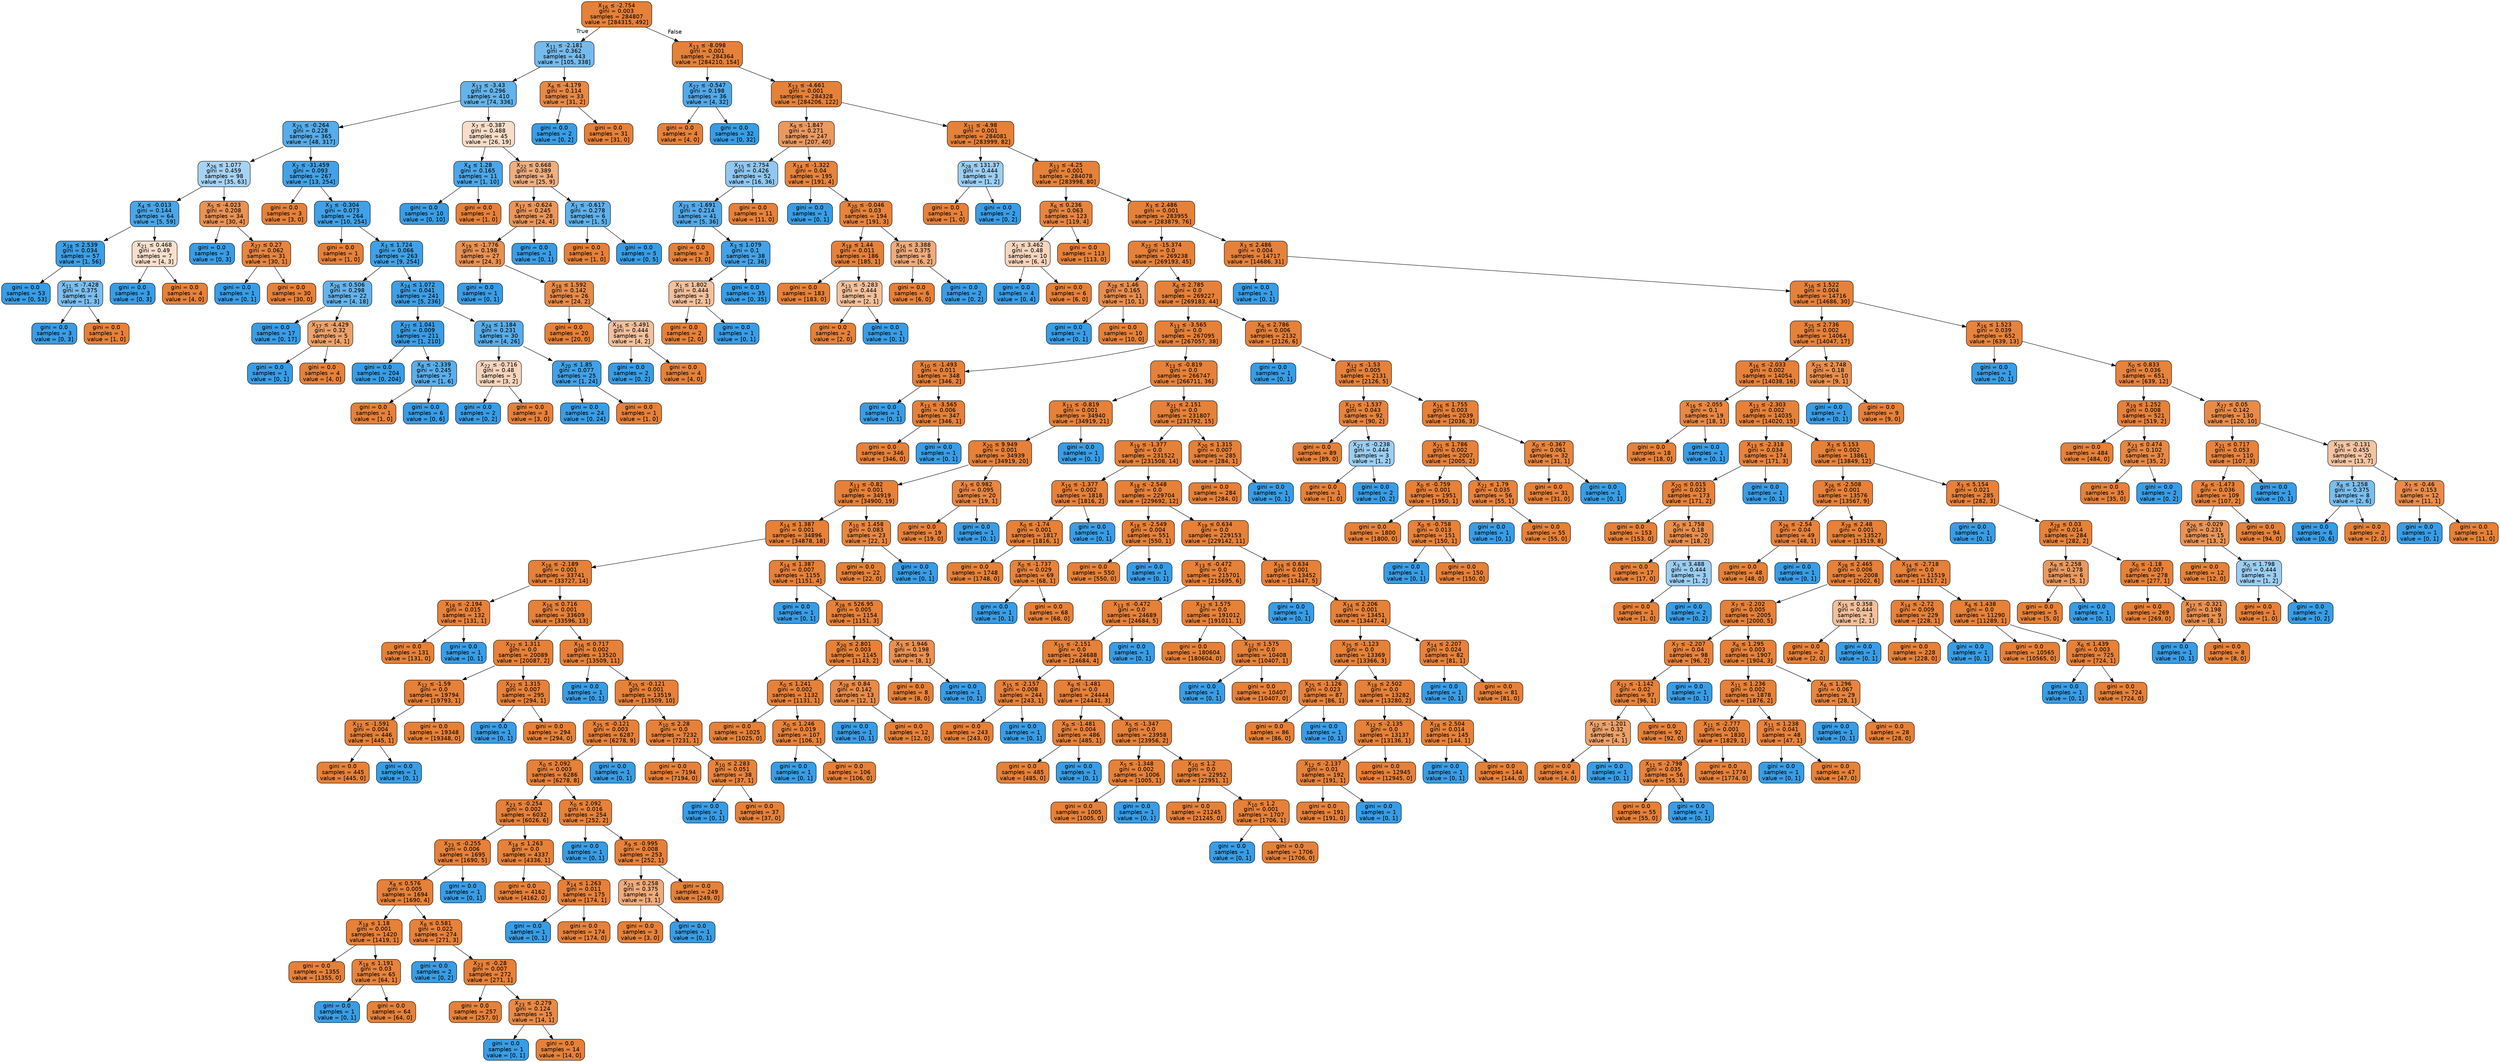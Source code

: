 digraph Tree {
node [shape=box, style="filled, rounded", color="black", fontname=helvetica] ;
edge [fontname=helvetica] ;
0 [label=<X<SUB>16</SUB> &le; -2.754<br/>gini = 0.003<br/>samples = 284807<br/>value = [284315, 492]>, fillcolor="#e58139ff"] ;
1 [label=<X<SUB>11</SUB> &le; -2.181<br/>gini = 0.362<br/>samples = 443<br/>value = [105, 338]>, fillcolor="#399de5b0"] ;
0 -> 1 [labeldistance=2.5, labelangle=45, headlabel="True"] ;
2 [label=<X<SUB>13</SUB> &le; -3.43<br/>gini = 0.296<br/>samples = 410<br/>value = [74, 336]>, fillcolor="#399de5c7"] ;
1 -> 2 ;
3 [label=<X<SUB>25</SUB> &le; -0.264<br/>gini = 0.228<br/>samples = 365<br/>value = [48, 317]>, fillcolor="#399de5d8"] ;
2 -> 3 ;
4 [label=<X<SUB>26</SUB> &le; 1.077<br/>gini = 0.459<br/>samples = 98<br/>value = [35, 63]>, fillcolor="#399de571"] ;
3 -> 4 ;
5 [label=<X<SUB>4</SUB> &le; -0.013<br/>gini = 0.144<br/>samples = 64<br/>value = [5, 59]>, fillcolor="#399de5e9"] ;
4 -> 5 ;
6 [label=<X<SUB>18</SUB> &le; 2.539<br/>gini = 0.034<br/>samples = 57<br/>value = [1, 56]>, fillcolor="#399de5fa"] ;
5 -> 6 ;
7 [label=<gini = 0.0<br/>samples = 53<br/>value = [0, 53]>, fillcolor="#399de5ff"] ;
6 -> 7 ;
8 [label=<X<SUB>11</SUB> &le; -7.428<br/>gini = 0.375<br/>samples = 4<br/>value = [1, 3]>, fillcolor="#399de5aa"] ;
6 -> 8 ;
9 [label=<gini = 0.0<br/>samples = 3<br/>value = [0, 3]>, fillcolor="#399de5ff"] ;
8 -> 9 ;
10 [label=<gini = 0.0<br/>samples = 1<br/>value = [1, 0]>, fillcolor="#e58139ff"] ;
8 -> 10 ;
11 [label=<X<SUB>21</SUB> &le; 0.468<br/>gini = 0.49<br/>samples = 7<br/>value = [4, 3]>, fillcolor="#e5813940"] ;
5 -> 11 ;
12 [label=<gini = 0.0<br/>samples = 3<br/>value = [0, 3]>, fillcolor="#399de5ff"] ;
11 -> 12 ;
13 [label=<gini = 0.0<br/>samples = 4<br/>value = [4, 0]>, fillcolor="#e58139ff"] ;
11 -> 13 ;
14 [label=<X<SUB>5</SUB> &le; -4.023<br/>gini = 0.208<br/>samples = 34<br/>value = [30, 4]>, fillcolor="#e58139dd"] ;
4 -> 14 ;
15 [label=<gini = 0.0<br/>samples = 3<br/>value = [0, 3]>, fillcolor="#399de5ff"] ;
14 -> 15 ;
16 [label=<X<SUB>27</SUB> &le; 0.27<br/>gini = 0.062<br/>samples = 31<br/>value = [30, 1]>, fillcolor="#e58139f6"] ;
14 -> 16 ;
17 [label=<gini = 0.0<br/>samples = 1<br/>value = [0, 1]>, fillcolor="#399de5ff"] ;
16 -> 17 ;
18 [label=<gini = 0.0<br/>samples = 30<br/>value = [30, 0]>, fillcolor="#e58139ff"] ;
16 -> 18 ;
19 [label=<X<SUB>2</SUB> &le; -31.459<br/>gini = 0.093<br/>samples = 267<br/>value = [13, 254]>, fillcolor="#399de5f2"] ;
3 -> 19 ;
20 [label=<gini = 0.0<br/>samples = 3<br/>value = [3, 0]>, fillcolor="#e58139ff"] ;
19 -> 20 ;
21 [label=<X<SUB>3</SUB> &le; -0.304<br/>gini = 0.073<br/>samples = 264<br/>value = [10, 254]>, fillcolor="#399de5f5"] ;
19 -> 21 ;
22 [label=<gini = 0.0<br/>samples = 1<br/>value = [1, 0]>, fillcolor="#e58139ff"] ;
21 -> 22 ;
23 [label=<X<SUB>3</SUB> &le; 1.724<br/>gini = 0.066<br/>samples = 263<br/>value = [9, 254]>, fillcolor="#399de5f6"] ;
21 -> 23 ;
24 [label=<X<SUB>26</SUB> &le; 0.506<br/>gini = 0.298<br/>samples = 22<br/>value = [4, 18]>, fillcolor="#399de5c6"] ;
23 -> 24 ;
25 [label=<gini = 0.0<br/>samples = 17<br/>value = [0, 17]>, fillcolor="#399de5ff"] ;
24 -> 25 ;
26 [label=<X<SUB>17</SUB> &le; -4.429<br/>gini = 0.32<br/>samples = 5<br/>value = [4, 1]>, fillcolor="#e58139bf"] ;
24 -> 26 ;
27 [label=<gini = 0.0<br/>samples = 1<br/>value = [0, 1]>, fillcolor="#399de5ff"] ;
26 -> 27 ;
28 [label=<gini = 0.0<br/>samples = 4<br/>value = [4, 0]>, fillcolor="#e58139ff"] ;
26 -> 28 ;
29 [label=<X<SUB>24</SUB> &le; 1.072<br/>gini = 0.041<br/>samples = 241<br/>value = [5, 236]>, fillcolor="#399de5fa"] ;
23 -> 29 ;
30 [label=<X<SUB>27</SUB> &le; 1.041<br/>gini = 0.009<br/>samples = 211<br/>value = [1, 210]>, fillcolor="#399de5fe"] ;
29 -> 30 ;
31 [label=<gini = 0.0<br/>samples = 204<br/>value = [0, 204]>, fillcolor="#399de5ff"] ;
30 -> 31 ;
32 [label=<X<SUB>8</SUB> &le; -2.339<br/>gini = 0.245<br/>samples = 7<br/>value = [1, 6]>, fillcolor="#399de5d4"] ;
30 -> 32 ;
33 [label=<gini = 0.0<br/>samples = 1<br/>value = [1, 0]>, fillcolor="#e58139ff"] ;
32 -> 33 ;
34 [label=<gini = 0.0<br/>samples = 6<br/>value = [0, 6]>, fillcolor="#399de5ff"] ;
32 -> 34 ;
35 [label=<X<SUB>24</SUB> &le; 1.184<br/>gini = 0.231<br/>samples = 30<br/>value = [4, 26]>, fillcolor="#399de5d8"] ;
29 -> 35 ;
36 [label=<X<SUB>22</SUB> &le; -0.716<br/>gini = 0.48<br/>samples = 5<br/>value = [3, 2]>, fillcolor="#e5813955"] ;
35 -> 36 ;
37 [label=<gini = 0.0<br/>samples = 2<br/>value = [0, 2]>, fillcolor="#399de5ff"] ;
36 -> 37 ;
38 [label=<gini = 0.0<br/>samples = 3<br/>value = [3, 0]>, fillcolor="#e58139ff"] ;
36 -> 38 ;
39 [label=<X<SUB>20</SUB> &le; 1.85<br/>gini = 0.077<br/>samples = 25<br/>value = [1, 24]>, fillcolor="#399de5f4"] ;
35 -> 39 ;
40 [label=<gini = 0.0<br/>samples = 24<br/>value = [0, 24]>, fillcolor="#399de5ff"] ;
39 -> 40 ;
41 [label=<gini = 0.0<br/>samples = 1<br/>value = [1, 0]>, fillcolor="#e58139ff"] ;
39 -> 41 ;
42 [label=<X<SUB>7</SUB> &le; -0.387<br/>gini = 0.488<br/>samples = 45<br/>value = [26, 19]>, fillcolor="#e5813945"] ;
2 -> 42 ;
43 [label=<X<SUB>4</SUB> &le; 1.28<br/>gini = 0.165<br/>samples = 11<br/>value = [1, 10]>, fillcolor="#399de5e6"] ;
42 -> 43 ;
44 [label=<gini = 0.0<br/>samples = 10<br/>value = [0, 10]>, fillcolor="#399de5ff"] ;
43 -> 44 ;
45 [label=<gini = 0.0<br/>samples = 1<br/>value = [1, 0]>, fillcolor="#e58139ff"] ;
43 -> 45 ;
46 [label=<X<SUB>22</SUB> &le; 0.668<br/>gini = 0.389<br/>samples = 34<br/>value = [25, 9]>, fillcolor="#e58139a3"] ;
42 -> 46 ;
47 [label=<X<SUB>17</SUB> &le; -0.624<br/>gini = 0.245<br/>samples = 28<br/>value = [24, 4]>, fillcolor="#e58139d4"] ;
46 -> 47 ;
48 [label=<X<SUB>19</SUB> &le; -1.776<br/>gini = 0.198<br/>samples = 27<br/>value = [24, 3]>, fillcolor="#e58139df"] ;
47 -> 48 ;
49 [label=<gini = 0.0<br/>samples = 1<br/>value = [0, 1]>, fillcolor="#399de5ff"] ;
48 -> 49 ;
50 [label=<X<SUB>18</SUB> &le; 1.592<br/>gini = 0.142<br/>samples = 26<br/>value = [24, 2]>, fillcolor="#e58139ea"] ;
48 -> 50 ;
51 [label=<gini = 0.0<br/>samples = 20<br/>value = [20, 0]>, fillcolor="#e58139ff"] ;
50 -> 51 ;
52 [label=<X<SUB>16</SUB> &le; -5.491<br/>gini = 0.444<br/>samples = 6<br/>value = [4, 2]>, fillcolor="#e581397f"] ;
50 -> 52 ;
53 [label=<gini = 0.0<br/>samples = 2<br/>value = [0, 2]>, fillcolor="#399de5ff"] ;
52 -> 53 ;
54 [label=<gini = 0.0<br/>samples = 4<br/>value = [4, 0]>, fillcolor="#e58139ff"] ;
52 -> 54 ;
55 [label=<gini = 0.0<br/>samples = 1<br/>value = [0, 1]>, fillcolor="#399de5ff"] ;
47 -> 55 ;
56 [label=<X<SUB>1</SUB> &le; -0.617<br/>gini = 0.278<br/>samples = 6<br/>value = [1, 5]>, fillcolor="#399de5cc"] ;
46 -> 56 ;
57 [label=<gini = 0.0<br/>samples = 1<br/>value = [1, 0]>, fillcolor="#e58139ff"] ;
56 -> 57 ;
58 [label=<gini = 0.0<br/>samples = 5<br/>value = [0, 5]>, fillcolor="#399de5ff"] ;
56 -> 58 ;
59 [label=<X<SUB>6</SUB> &le; -4.179<br/>gini = 0.114<br/>samples = 33<br/>value = [31, 2]>, fillcolor="#e58139ef"] ;
1 -> 59 ;
60 [label=<gini = 0.0<br/>samples = 2<br/>value = [0, 2]>, fillcolor="#399de5ff"] ;
59 -> 60 ;
61 [label=<gini = 0.0<br/>samples = 31<br/>value = [31, 0]>, fillcolor="#e58139ff"] ;
59 -> 61 ;
62 [label=<X<SUB>13</SUB> &le; -8.098<br/>gini = 0.001<br/>samples = 284364<br/>value = [284210, 154]>, fillcolor="#e58139ff"] ;
0 -> 62 [labeldistance=2.5, labelangle=-45, headlabel="False"] ;
63 [label=<X<SUB>27</SUB> &le; -0.547<br/>gini = 0.198<br/>samples = 36<br/>value = [4, 32]>, fillcolor="#399de5df"] ;
62 -> 63 ;
64 [label=<gini = 0.0<br/>samples = 4<br/>value = [4, 0]>, fillcolor="#e58139ff"] ;
63 -> 64 ;
65 [label=<gini = 0.0<br/>samples = 32<br/>value = [0, 32]>, fillcolor="#399de5ff"] ;
63 -> 65 ;
66 [label=<X<SUB>13</SUB> &le; -4.661<br/>gini = 0.001<br/>samples = 284328<br/>value = [284206, 122]>, fillcolor="#e58139ff"] ;
62 -> 66 ;
67 [label=<X<SUB>9</SUB> &le; -1.847<br/>gini = 0.271<br/>samples = 247<br/>value = [207, 40]>, fillcolor="#e58139ce"] ;
66 -> 67 ;
68 [label=<X<SUB>15</SUB> &le; 2.754<br/>gini = 0.426<br/>samples = 52<br/>value = [16, 36]>, fillcolor="#399de58e"] ;
67 -> 68 ;
69 [label=<X<SUB>23</SUB> &le; -1.691<br/>gini = 0.214<br/>samples = 41<br/>value = [5, 36]>, fillcolor="#399de5dc"] ;
68 -> 69 ;
70 [label=<gini = 0.0<br/>samples = 3<br/>value = [3, 0]>, fillcolor="#e58139ff"] ;
69 -> 70 ;
71 [label=<X<SUB>3</SUB> &le; 1.079<br/>gini = 0.1<br/>samples = 38<br/>value = [2, 36]>, fillcolor="#399de5f1"] ;
69 -> 71 ;
72 [label=<X<SUB>1</SUB> &le; 1.802<br/>gini = 0.444<br/>samples = 3<br/>value = [2, 1]>, fillcolor="#e581397f"] ;
71 -> 72 ;
73 [label=<gini = 0.0<br/>samples = 2<br/>value = [2, 0]>, fillcolor="#e58139ff"] ;
72 -> 73 ;
74 [label=<gini = 0.0<br/>samples = 1<br/>value = [0, 1]>, fillcolor="#399de5ff"] ;
72 -> 74 ;
75 [label=<gini = 0.0<br/>samples = 35<br/>value = [0, 35]>, fillcolor="#399de5ff"] ;
71 -> 75 ;
76 [label=<gini = 0.0<br/>samples = 11<br/>value = [11, 0]>, fillcolor="#e58139ff"] ;
68 -> 76 ;
77 [label=<X<SUB>14</SUB> &le; -1.322<br/>gini = 0.04<br/>samples = 195<br/>value = [191, 4]>, fillcolor="#e58139fa"] ;
67 -> 77 ;
78 [label=<gini = 0.0<br/>samples = 1<br/>value = [0, 1]>, fillcolor="#399de5ff"] ;
77 -> 78 ;
79 [label=<X<SUB>20</SUB> &le; -0.046<br/>gini = 0.03<br/>samples = 194<br/>value = [191, 3]>, fillcolor="#e58139fb"] ;
77 -> 79 ;
80 [label=<X<SUB>18</SUB> &le; 1.44<br/>gini = 0.011<br/>samples = 186<br/>value = [185, 1]>, fillcolor="#e58139fe"] ;
79 -> 80 ;
81 [label=<gini = 0.0<br/>samples = 183<br/>value = [183, 0]>, fillcolor="#e58139ff"] ;
80 -> 81 ;
82 [label=<X<SUB>13</SUB> &le; -5.283<br/>gini = 0.444<br/>samples = 3<br/>value = [2, 1]>, fillcolor="#e581397f"] ;
80 -> 82 ;
83 [label=<gini = 0.0<br/>samples = 2<br/>value = [2, 0]>, fillcolor="#e58139ff"] ;
82 -> 83 ;
84 [label=<gini = 0.0<br/>samples = 1<br/>value = [0, 1]>, fillcolor="#399de5ff"] ;
82 -> 84 ;
85 [label=<X<SUB>16</SUB> &le; 3.388<br/>gini = 0.375<br/>samples = 8<br/>value = [6, 2]>, fillcolor="#e58139aa"] ;
79 -> 85 ;
86 [label=<gini = 0.0<br/>samples = 6<br/>value = [6, 0]>, fillcolor="#e58139ff"] ;
85 -> 86 ;
87 [label=<gini = 0.0<br/>samples = 2<br/>value = [0, 2]>, fillcolor="#399de5ff"] ;
85 -> 87 ;
88 [label=<X<SUB>11</SUB> &le; -4.98<br/>gini = 0.001<br/>samples = 284081<br/>value = [283999, 82]>, fillcolor="#e58139ff"] ;
66 -> 88 ;
89 [label=<X<SUB>28</SUB> &le; 131.37<br/>gini = 0.444<br/>samples = 3<br/>value = [1, 2]>, fillcolor="#399de57f"] ;
88 -> 89 ;
90 [label=<gini = 0.0<br/>samples = 1<br/>value = [1, 0]>, fillcolor="#e58139ff"] ;
89 -> 90 ;
91 [label=<gini = 0.0<br/>samples = 2<br/>value = [0, 2]>, fillcolor="#399de5ff"] ;
89 -> 91 ;
92 [label=<X<SUB>13</SUB> &le; -4.25<br/>gini = 0.001<br/>samples = 284078<br/>value = [283998, 80]>, fillcolor="#e58139ff"] ;
88 -> 92 ;
93 [label=<X<SUB>6</SUB> &le; 0.236<br/>gini = 0.063<br/>samples = 123<br/>value = [119, 4]>, fillcolor="#e58139f6"] ;
92 -> 93 ;
94 [label=<X<SUB>1</SUB> &le; 3.462<br/>gini = 0.48<br/>samples = 10<br/>value = [6, 4]>, fillcolor="#e5813955"] ;
93 -> 94 ;
95 [label=<gini = 0.0<br/>samples = 4<br/>value = [0, 4]>, fillcolor="#399de5ff"] ;
94 -> 95 ;
96 [label=<gini = 0.0<br/>samples = 6<br/>value = [6, 0]>, fillcolor="#e58139ff"] ;
94 -> 96 ;
97 [label=<gini = 0.0<br/>samples = 113<br/>value = [113, 0]>, fillcolor="#e58139ff"] ;
93 -> 97 ;
98 [label=<X<SUB>3</SUB> &le; 2.486<br/>gini = 0.001<br/>samples = 283955<br/>value = [283879, 76]>, fillcolor="#e58139ff"] ;
92 -> 98 ;
99 [label=<X<SUB>22</SUB> &le; -15.374<br/>gini = 0.0<br/>samples = 269238<br/>value = [269193, 45]>, fillcolor="#e58139ff"] ;
98 -> 99 ;
100 [label=<X<SUB>28</SUB> &le; 1.46<br/>gini = 0.165<br/>samples = 11<br/>value = [10, 1]>, fillcolor="#e58139e6"] ;
99 -> 100 ;
101 [label=<gini = 0.0<br/>samples = 1<br/>value = [0, 1]>, fillcolor="#399de5ff"] ;
100 -> 101 ;
102 [label=<gini = 0.0<br/>samples = 10<br/>value = [10, 0]>, fillcolor="#e58139ff"] ;
100 -> 102 ;
103 [label=<X<SUB>6</SUB> &le; 2.785<br/>gini = 0.0<br/>samples = 269227<br/>value = [269183, 44]>, fillcolor="#e58139ff"] ;
99 -> 103 ;
104 [label=<X<SUB>13</SUB> &le; -3.565<br/>gini = 0.0<br/>samples = 267095<br/>value = [267057, 38]>, fillcolor="#e58139ff"] ;
103 -> 104 ;
105 [label=<X<SUB>10</SUB> &le; -1.493<br/>gini = 0.011<br/>samples = 348<br/>value = [346, 2]>, fillcolor="#e58139fe"] ;
104 -> 105 ;
106 [label=<gini = 0.0<br/>samples = 1<br/>value = [0, 1]>, fillcolor="#399de5ff"] ;
105 -> 106 ;
107 [label=<X<SUB>13</SUB> &le; -3.565<br/>gini = 0.006<br/>samples = 347<br/>value = [346, 1]>, fillcolor="#e58139fe"] ;
105 -> 107 ;
108 [label=<gini = 0.0<br/>samples = 346<br/>value = [346, 0]>, fillcolor="#e58139ff"] ;
107 -> 108 ;
109 [label=<gini = 0.0<br/>samples = 1<br/>value = [0, 1]>, fillcolor="#399de5ff"] ;
107 -> 109 ;
110 [label=<X<SUB>13</SUB> &le; -0.819<br/>gini = 0.0<br/>samples = 266747<br/>value = [266711, 36]>, fillcolor="#e58139ff"] ;
104 -> 110 ;
111 [label=<X<SUB>13</SUB> &le; -0.819<br/>gini = 0.001<br/>samples = 34940<br/>value = [34919, 21]>, fillcolor="#e58139ff"] ;
110 -> 111 ;
112 [label=<X<SUB>20</SUB> &le; 9.949<br/>gini = 0.001<br/>samples = 34939<br/>value = [34919, 20]>, fillcolor="#e58139ff"] ;
111 -> 112 ;
113 [label=<X<SUB>13</SUB> &le; -0.82<br/>gini = 0.001<br/>samples = 34919<br/>value = [34900, 19]>, fillcolor="#e58139ff"] ;
112 -> 113 ;
114 [label=<X<SUB>14</SUB> &le; 1.387<br/>gini = 0.001<br/>samples = 34896<br/>value = [34878, 18]>, fillcolor="#e58139ff"] ;
113 -> 114 ;
115 [label=<X<SUB>18</SUB> &le; -2.189<br/>gini = 0.001<br/>samples = 33741<br/>value = [33727, 14]>, fillcolor="#e58139ff"] ;
114 -> 115 ;
116 [label=<X<SUB>18</SUB> &le; -2.194<br/>gini = 0.015<br/>samples = 132<br/>value = [131, 1]>, fillcolor="#e58139fd"] ;
115 -> 116 ;
117 [label=<gini = 0.0<br/>samples = 131<br/>value = [131, 0]>, fillcolor="#e58139ff"] ;
116 -> 117 ;
118 [label=<gini = 0.0<br/>samples = 1<br/>value = [0, 1]>, fillcolor="#399de5ff"] ;
116 -> 118 ;
119 [label=<X<SUB>16</SUB> &le; 0.716<br/>gini = 0.001<br/>samples = 33609<br/>value = [33596, 13]>, fillcolor="#e58139ff"] ;
115 -> 119 ;
120 [label=<X<SUB>22</SUB> &le; 1.311<br/>gini = 0.0<br/>samples = 20089<br/>value = [20087, 2]>, fillcolor="#e58139ff"] ;
119 -> 120 ;
121 [label=<X<SUB>12</SUB> &le; -1.59<br/>gini = 0.0<br/>samples = 19794<br/>value = [19793, 1]>, fillcolor="#e58139ff"] ;
120 -> 121 ;
122 [label=<X<SUB>12</SUB> &le; -1.591<br/>gini = 0.004<br/>samples = 446<br/>value = [445, 1]>, fillcolor="#e58139fe"] ;
121 -> 122 ;
123 [label=<gini = 0.0<br/>samples = 445<br/>value = [445, 0]>, fillcolor="#e58139ff"] ;
122 -> 123 ;
124 [label=<gini = 0.0<br/>samples = 1<br/>value = [0, 1]>, fillcolor="#399de5ff"] ;
122 -> 124 ;
125 [label=<gini = 0.0<br/>samples = 19348<br/>value = [19348, 0]>, fillcolor="#e58139ff"] ;
121 -> 125 ;
126 [label=<X<SUB>22</SUB> &le; 1.315<br/>gini = 0.007<br/>samples = 295<br/>value = [294, 1]>, fillcolor="#e58139fe"] ;
120 -> 126 ;
127 [label=<gini = 0.0<br/>samples = 1<br/>value = [0, 1]>, fillcolor="#399de5ff"] ;
126 -> 127 ;
128 [label=<gini = 0.0<br/>samples = 294<br/>value = [294, 0]>, fillcolor="#e58139ff"] ;
126 -> 128 ;
129 [label=<X<SUB>16</SUB> &le; 0.717<br/>gini = 0.002<br/>samples = 13520<br/>value = [13509, 11]>, fillcolor="#e58139ff"] ;
119 -> 129 ;
130 [label=<gini = 0.0<br/>samples = 1<br/>value = [0, 1]>, fillcolor="#399de5ff"] ;
129 -> 130 ;
131 [label=<X<SUB>25</SUB> &le; -0.121<br/>gini = 0.001<br/>samples = 13519<br/>value = [13509, 10]>, fillcolor="#e58139ff"] ;
129 -> 131 ;
132 [label=<X<SUB>25</SUB> &le; -0.121<br/>gini = 0.003<br/>samples = 6287<br/>value = [6278, 9]>, fillcolor="#e58139ff"] ;
131 -> 132 ;
133 [label=<X<SUB>0</SUB> &le; 2.092<br/>gini = 0.003<br/>samples = 6286<br/>value = [6278, 8]>, fillcolor="#e58139ff"] ;
132 -> 133 ;
134 [label=<X<SUB>23</SUB> &le; -0.254<br/>gini = 0.002<br/>samples = 6032<br/>value = [6026, 6]>, fillcolor="#e58139ff"] ;
133 -> 134 ;
135 [label=<X<SUB>23</SUB> &le; -0.255<br/>gini = 0.006<br/>samples = 1695<br/>value = [1690, 5]>, fillcolor="#e58139fe"] ;
134 -> 135 ;
136 [label=<X<SUB>8</SUB> &le; 0.576<br/>gini = 0.005<br/>samples = 1694<br/>value = [1690, 4]>, fillcolor="#e58139fe"] ;
135 -> 136 ;
137 [label=<X<SUB>18</SUB> &le; 1.18<br/>gini = 0.001<br/>samples = 1420<br/>value = [1419, 1]>, fillcolor="#e58139ff"] ;
136 -> 137 ;
138 [label=<gini = 0.0<br/>samples = 1355<br/>value = [1355, 0]>, fillcolor="#e58139ff"] ;
137 -> 138 ;
139 [label=<X<SUB>18</SUB> &le; 1.191<br/>gini = 0.03<br/>samples = 65<br/>value = [64, 1]>, fillcolor="#e58139fb"] ;
137 -> 139 ;
140 [label=<gini = 0.0<br/>samples = 1<br/>value = [0, 1]>, fillcolor="#399de5ff"] ;
139 -> 140 ;
141 [label=<gini = 0.0<br/>samples = 64<br/>value = [64, 0]>, fillcolor="#e58139ff"] ;
139 -> 141 ;
142 [label=<X<SUB>8</SUB> &le; 0.581<br/>gini = 0.022<br/>samples = 274<br/>value = [271, 3]>, fillcolor="#e58139fc"] ;
136 -> 142 ;
143 [label=<gini = 0.0<br/>samples = 2<br/>value = [0, 2]>, fillcolor="#399de5ff"] ;
142 -> 143 ;
144 [label=<X<SUB>23</SUB> &le; -0.28<br/>gini = 0.007<br/>samples = 272<br/>value = [271, 1]>, fillcolor="#e58139fe"] ;
142 -> 144 ;
145 [label=<gini = 0.0<br/>samples = 257<br/>value = [257, 0]>, fillcolor="#e58139ff"] ;
144 -> 145 ;
146 [label=<X<SUB>23</SUB> &le; -0.279<br/>gini = 0.124<br/>samples = 15<br/>value = [14, 1]>, fillcolor="#e58139ed"] ;
144 -> 146 ;
147 [label=<gini = 0.0<br/>samples = 1<br/>value = [0, 1]>, fillcolor="#399de5ff"] ;
146 -> 147 ;
148 [label=<gini = 0.0<br/>samples = 14<br/>value = [14, 0]>, fillcolor="#e58139ff"] ;
146 -> 148 ;
149 [label=<gini = 0.0<br/>samples = 1<br/>value = [0, 1]>, fillcolor="#399de5ff"] ;
135 -> 149 ;
150 [label=<X<SUB>14</SUB> &le; 1.263<br/>gini = 0.0<br/>samples = 4337<br/>value = [4336, 1]>, fillcolor="#e58139ff"] ;
134 -> 150 ;
151 [label=<gini = 0.0<br/>samples = 4162<br/>value = [4162, 0]>, fillcolor="#e58139ff"] ;
150 -> 151 ;
152 [label=<X<SUB>14</SUB> &le; 1.263<br/>gini = 0.011<br/>samples = 175<br/>value = [174, 1]>, fillcolor="#e58139fe"] ;
150 -> 152 ;
153 [label=<gini = 0.0<br/>samples = 1<br/>value = [0, 1]>, fillcolor="#399de5ff"] ;
152 -> 153 ;
154 [label=<gini = 0.0<br/>samples = 174<br/>value = [174, 0]>, fillcolor="#e58139ff"] ;
152 -> 154 ;
155 [label=<X<SUB>0</SUB> &le; 2.092<br/>gini = 0.016<br/>samples = 254<br/>value = [252, 2]>, fillcolor="#e58139fd"] ;
133 -> 155 ;
156 [label=<gini = 0.0<br/>samples = 1<br/>value = [0, 1]>, fillcolor="#399de5ff"] ;
155 -> 156 ;
157 [label=<X<SUB>9</SUB> &le; -0.995<br/>gini = 0.008<br/>samples = 253<br/>value = [252, 1]>, fillcolor="#e58139fe"] ;
155 -> 157 ;
158 [label=<X<SUB>23</SUB> &le; 0.258<br/>gini = 0.375<br/>samples = 4<br/>value = [3, 1]>, fillcolor="#e58139aa"] ;
157 -> 158 ;
159 [label=<gini = 0.0<br/>samples = 3<br/>value = [3, 0]>, fillcolor="#e58139ff"] ;
158 -> 159 ;
160 [label=<gini = 0.0<br/>samples = 1<br/>value = [0, 1]>, fillcolor="#399de5ff"] ;
158 -> 160 ;
161 [label=<gini = 0.0<br/>samples = 249<br/>value = [249, 0]>, fillcolor="#e58139ff"] ;
157 -> 161 ;
162 [label=<gini = 0.0<br/>samples = 1<br/>value = [0, 1]>, fillcolor="#399de5ff"] ;
132 -> 162 ;
163 [label=<X<SUB>10</SUB> &le; 2.28<br/>gini = 0.0<br/>samples = 7232<br/>value = [7231, 1]>, fillcolor="#e58139ff"] ;
131 -> 163 ;
164 [label=<gini = 0.0<br/>samples = 7194<br/>value = [7194, 0]>, fillcolor="#e58139ff"] ;
163 -> 164 ;
165 [label=<X<SUB>10</SUB> &le; 2.283<br/>gini = 0.051<br/>samples = 38<br/>value = [37, 1]>, fillcolor="#e58139f8"] ;
163 -> 165 ;
166 [label=<gini = 0.0<br/>samples = 1<br/>value = [0, 1]>, fillcolor="#399de5ff"] ;
165 -> 166 ;
167 [label=<gini = 0.0<br/>samples = 37<br/>value = [37, 0]>, fillcolor="#e58139ff"] ;
165 -> 167 ;
168 [label=<X<SUB>14</SUB> &le; 1.387<br/>gini = 0.007<br/>samples = 1155<br/>value = [1151, 4]>, fillcolor="#e58139fe"] ;
114 -> 168 ;
169 [label=<gini = 0.0<br/>samples = 1<br/>value = [0, 1]>, fillcolor="#399de5ff"] ;
168 -> 169 ;
170 [label=<X<SUB>28</SUB> &le; 526.95<br/>gini = 0.005<br/>samples = 1154<br/>value = [1151, 3]>, fillcolor="#e58139fe"] ;
168 -> 170 ;
171 [label=<X<SUB>20</SUB> &le; 2.801<br/>gini = 0.003<br/>samples = 1145<br/>value = [1143, 2]>, fillcolor="#e58139ff"] ;
170 -> 171 ;
172 [label=<X<SUB>0</SUB> &le; 1.241<br/>gini = 0.002<br/>samples = 1132<br/>value = [1131, 1]>, fillcolor="#e58139ff"] ;
171 -> 172 ;
173 [label=<gini = 0.0<br/>samples = 1025<br/>value = [1025, 0]>, fillcolor="#e58139ff"] ;
172 -> 173 ;
174 [label=<X<SUB>0</SUB> &le; 1.246<br/>gini = 0.019<br/>samples = 107<br/>value = [106, 1]>, fillcolor="#e58139fd"] ;
172 -> 174 ;
175 [label=<gini = 0.0<br/>samples = 1<br/>value = [0, 1]>, fillcolor="#399de5ff"] ;
174 -> 175 ;
176 [label=<gini = 0.0<br/>samples = 106<br/>value = [106, 0]>, fillcolor="#e58139ff"] ;
174 -> 176 ;
177 [label=<X<SUB>28</SUB> &le; 0.84<br/>gini = 0.142<br/>samples = 13<br/>value = [12, 1]>, fillcolor="#e58139ea"] ;
171 -> 177 ;
178 [label=<gini = 0.0<br/>samples = 1<br/>value = [0, 1]>, fillcolor="#399de5ff"] ;
177 -> 178 ;
179 [label=<gini = 0.0<br/>samples = 12<br/>value = [12, 0]>, fillcolor="#e58139ff"] ;
177 -> 179 ;
180 [label=<X<SUB>3</SUB> &le; 1.946<br/>gini = 0.198<br/>samples = 9<br/>value = [8, 1]>, fillcolor="#e58139df"] ;
170 -> 180 ;
181 [label=<gini = 0.0<br/>samples = 8<br/>value = [8, 0]>, fillcolor="#e58139ff"] ;
180 -> 181 ;
182 [label=<gini = 0.0<br/>samples = 1<br/>value = [0, 1]>, fillcolor="#399de5ff"] ;
180 -> 182 ;
183 [label=<X<SUB>10</SUB> &le; 1.458<br/>gini = 0.083<br/>samples = 23<br/>value = [22, 1]>, fillcolor="#e58139f3"] ;
113 -> 183 ;
184 [label=<gini = 0.0<br/>samples = 22<br/>value = [22, 0]>, fillcolor="#e58139ff"] ;
183 -> 184 ;
185 [label=<gini = 0.0<br/>samples = 1<br/>value = [0, 1]>, fillcolor="#399de5ff"] ;
183 -> 185 ;
186 [label=<X<SUB>3</SUB> &le; 0.982<br/>gini = 0.095<br/>samples = 20<br/>value = [19, 1]>, fillcolor="#e58139f2"] ;
112 -> 186 ;
187 [label=<gini = 0.0<br/>samples = 19<br/>value = [19, 0]>, fillcolor="#e58139ff"] ;
186 -> 187 ;
188 [label=<gini = 0.0<br/>samples = 1<br/>value = [0, 1]>, fillcolor="#399de5ff"] ;
186 -> 188 ;
189 [label=<gini = 0.0<br/>samples = 1<br/>value = [0, 1]>, fillcolor="#399de5ff"] ;
111 -> 189 ;
190 [label=<X<SUB>21</SUB> &le; 2.151<br/>gini = 0.0<br/>samples = 231807<br/>value = [231792, 15]>, fillcolor="#e58139ff"] ;
110 -> 190 ;
191 [label=<X<SUB>19</SUB> &le; -1.377<br/>gini = 0.0<br/>samples = 231522<br/>value = [231508, 14]>, fillcolor="#e58139ff"] ;
190 -> 191 ;
192 [label=<X<SUB>19</SUB> &le; -1.377<br/>gini = 0.002<br/>samples = 1818<br/>value = [1816, 2]>, fillcolor="#e58139ff"] ;
191 -> 192 ;
193 [label=<X<SUB>0</SUB> &le; -1.74<br/>gini = 0.001<br/>samples = 1817<br/>value = [1816, 1]>, fillcolor="#e58139ff"] ;
192 -> 193 ;
194 [label=<gini = 0.0<br/>samples = 1748<br/>value = [1748, 0]>, fillcolor="#e58139ff"] ;
193 -> 194 ;
195 [label=<X<SUB>0</SUB> &le; -1.737<br/>gini = 0.029<br/>samples = 69<br/>value = [68, 1]>, fillcolor="#e58139fb"] ;
193 -> 195 ;
196 [label=<gini = 0.0<br/>samples = 1<br/>value = [0, 1]>, fillcolor="#399de5ff"] ;
195 -> 196 ;
197 [label=<gini = 0.0<br/>samples = 68<br/>value = [68, 0]>, fillcolor="#e58139ff"] ;
195 -> 197 ;
198 [label=<gini = 0.0<br/>samples = 1<br/>value = [0, 1]>, fillcolor="#399de5ff"] ;
192 -> 198 ;
199 [label=<X<SUB>18</SUB> &le; -2.548<br/>gini = 0.0<br/>samples = 229704<br/>value = [229692, 12]>, fillcolor="#e58139ff"] ;
191 -> 199 ;
200 [label=<X<SUB>18</SUB> &le; -2.549<br/>gini = 0.004<br/>samples = 551<br/>value = [550, 1]>, fillcolor="#e58139ff"] ;
199 -> 200 ;
201 [label=<gini = 0.0<br/>samples = 550<br/>value = [550, 0]>, fillcolor="#e58139ff"] ;
200 -> 201 ;
202 [label=<gini = 0.0<br/>samples = 1<br/>value = [0, 1]>, fillcolor="#399de5ff"] ;
200 -> 202 ;
203 [label=<X<SUB>19</SUB> &le; 0.634<br/>gini = 0.0<br/>samples = 229153<br/>value = [229142, 11]>, fillcolor="#e58139ff"] ;
199 -> 203 ;
204 [label=<X<SUB>13</SUB> &le; -0.472<br/>gini = 0.0<br/>samples = 215701<br/>value = [215695, 6]>, fillcolor="#e58139ff"] ;
203 -> 204 ;
205 [label=<X<SUB>13</SUB> &le; -0.472<br/>gini = 0.0<br/>samples = 24689<br/>value = [24684, 5]>, fillcolor="#e58139ff"] ;
204 -> 205 ;
206 [label=<X<SUB>15</SUB> &le; -2.151<br/>gini = 0.0<br/>samples = 24688<br/>value = [24684, 4]>, fillcolor="#e58139ff"] ;
205 -> 206 ;
207 [label=<X<SUB>15</SUB> &le; -2.157<br/>gini = 0.008<br/>samples = 244<br/>value = [243, 1]>, fillcolor="#e58139fe"] ;
206 -> 207 ;
208 [label=<gini = 0.0<br/>samples = 243<br/>value = [243, 0]>, fillcolor="#e58139ff"] ;
207 -> 208 ;
209 [label=<gini = 0.0<br/>samples = 1<br/>value = [0, 1]>, fillcolor="#399de5ff"] ;
207 -> 209 ;
210 [label=<X<SUB>9</SUB> &le; -1.481<br/>gini = 0.0<br/>samples = 24444<br/>value = [24441, 3]>, fillcolor="#e58139ff"] ;
206 -> 210 ;
211 [label=<X<SUB>9</SUB> &le; -1.481<br/>gini = 0.004<br/>samples = 486<br/>value = [485, 1]>, fillcolor="#e58139fe"] ;
210 -> 211 ;
212 [label=<gini = 0.0<br/>samples = 485<br/>value = [485, 0]>, fillcolor="#e58139ff"] ;
211 -> 212 ;
213 [label=<gini = 0.0<br/>samples = 1<br/>value = [0, 1]>, fillcolor="#399de5ff"] ;
211 -> 213 ;
214 [label=<X<SUB>5</SUB> &le; -1.347<br/>gini = 0.0<br/>samples = 23958<br/>value = [23956, 2]>, fillcolor="#e58139ff"] ;
210 -> 214 ;
215 [label=<X<SUB>5</SUB> &le; -1.348<br/>gini = 0.002<br/>samples = 1006<br/>value = [1005, 1]>, fillcolor="#e58139ff"] ;
214 -> 215 ;
216 [label=<gini = 0.0<br/>samples = 1005<br/>value = [1005, 0]>, fillcolor="#e58139ff"] ;
215 -> 216 ;
217 [label=<gini = 0.0<br/>samples = 1<br/>value = [0, 1]>, fillcolor="#399de5ff"] ;
215 -> 217 ;
218 [label=<X<SUB>10</SUB> &le; 1.2<br/>gini = 0.0<br/>samples = 22952<br/>value = [22951, 1]>, fillcolor="#e58139ff"] ;
214 -> 218 ;
219 [label=<gini = 0.0<br/>samples = 21245<br/>value = [21245, 0]>, fillcolor="#e58139ff"] ;
218 -> 219 ;
220 [label=<X<SUB>10</SUB> &le; 1.2<br/>gini = 0.001<br/>samples = 1707<br/>value = [1706, 1]>, fillcolor="#e58139ff"] ;
218 -> 220 ;
221 [label=<gini = 0.0<br/>samples = 1<br/>value = [0, 1]>, fillcolor="#399de5ff"] ;
220 -> 221 ;
222 [label=<gini = 0.0<br/>samples = 1706<br/>value = [1706, 0]>, fillcolor="#e58139ff"] ;
220 -> 222 ;
223 [label=<gini = 0.0<br/>samples = 1<br/>value = [0, 1]>, fillcolor="#399de5ff"] ;
205 -> 223 ;
224 [label=<X<SUB>12</SUB> &le; 1.575<br/>gini = 0.0<br/>samples = 191012<br/>value = [191011, 1]>, fillcolor="#e58139ff"] ;
204 -> 224 ;
225 [label=<gini = 0.0<br/>samples = 180604<br/>value = [180604, 0]>, fillcolor="#e58139ff"] ;
224 -> 225 ;
226 [label=<X<SUB>12</SUB> &le; 1.575<br/>gini = 0.0<br/>samples = 10408<br/>value = [10407, 1]>, fillcolor="#e58139ff"] ;
224 -> 226 ;
227 [label=<gini = 0.0<br/>samples = 1<br/>value = [0, 1]>, fillcolor="#399de5ff"] ;
226 -> 227 ;
228 [label=<gini = 0.0<br/>samples = 10407<br/>value = [10407, 0]>, fillcolor="#e58139ff"] ;
226 -> 228 ;
229 [label=<X<SUB>19</SUB> &le; 0.634<br/>gini = 0.001<br/>samples = 13452<br/>value = [13447, 5]>, fillcolor="#e58139ff"] ;
203 -> 229 ;
230 [label=<gini = 0.0<br/>samples = 1<br/>value = [0, 1]>, fillcolor="#399de5ff"] ;
229 -> 230 ;
231 [label=<X<SUB>14</SUB> &le; 2.206<br/>gini = 0.001<br/>samples = 13451<br/>value = [13447, 4]>, fillcolor="#e58139ff"] ;
229 -> 231 ;
232 [label=<X<SUB>25</SUB> &le; -1.123<br/>gini = 0.0<br/>samples = 13369<br/>value = [13366, 3]>, fillcolor="#e58139ff"] ;
231 -> 232 ;
233 [label=<X<SUB>25</SUB> &le; -1.126<br/>gini = 0.023<br/>samples = 87<br/>value = [86, 1]>, fillcolor="#e58139fc"] ;
232 -> 233 ;
234 [label=<gini = 0.0<br/>samples = 86<br/>value = [86, 0]>, fillcolor="#e58139ff"] ;
233 -> 234 ;
235 [label=<gini = 0.0<br/>samples = 1<br/>value = [0, 1]>, fillcolor="#399de5ff"] ;
233 -> 235 ;
236 [label=<X<SUB>18</SUB> &le; 2.502<br/>gini = 0.0<br/>samples = 13282<br/>value = [13280, 2]>, fillcolor="#e58139ff"] ;
232 -> 236 ;
237 [label=<X<SUB>12</SUB> &le; -2.135<br/>gini = 0.0<br/>samples = 13137<br/>value = [13136, 1]>, fillcolor="#e58139ff"] ;
236 -> 237 ;
238 [label=<X<SUB>12</SUB> &le; -2.137<br/>gini = 0.01<br/>samples = 192<br/>value = [191, 1]>, fillcolor="#e58139fe"] ;
237 -> 238 ;
239 [label=<gini = 0.0<br/>samples = 191<br/>value = [191, 0]>, fillcolor="#e58139ff"] ;
238 -> 239 ;
240 [label=<gini = 0.0<br/>samples = 1<br/>value = [0, 1]>, fillcolor="#399de5ff"] ;
238 -> 240 ;
241 [label=<gini = 0.0<br/>samples = 12945<br/>value = [12945, 0]>, fillcolor="#e58139ff"] ;
237 -> 241 ;
242 [label=<X<SUB>18</SUB> &le; 2.504<br/>gini = 0.014<br/>samples = 145<br/>value = [144, 1]>, fillcolor="#e58139fd"] ;
236 -> 242 ;
243 [label=<gini = 0.0<br/>samples = 1<br/>value = [0, 1]>, fillcolor="#399de5ff"] ;
242 -> 243 ;
244 [label=<gini = 0.0<br/>samples = 144<br/>value = [144, 0]>, fillcolor="#e58139ff"] ;
242 -> 244 ;
245 [label=<X<SUB>14</SUB> &le; 2.207<br/>gini = 0.024<br/>samples = 82<br/>value = [81, 1]>, fillcolor="#e58139fc"] ;
231 -> 245 ;
246 [label=<gini = 0.0<br/>samples = 1<br/>value = [0, 1]>, fillcolor="#399de5ff"] ;
245 -> 246 ;
247 [label=<gini = 0.0<br/>samples = 81<br/>value = [81, 0]>, fillcolor="#e58139ff"] ;
245 -> 247 ;
248 [label=<X<SUB>20</SUB> &le; 1.315<br/>gini = 0.007<br/>samples = 285<br/>value = [284, 1]>, fillcolor="#e58139fe"] ;
190 -> 248 ;
249 [label=<gini = 0.0<br/>samples = 284<br/>value = [284, 0]>, fillcolor="#e58139ff"] ;
248 -> 249 ;
250 [label=<gini = 0.0<br/>samples = 1<br/>value = [0, 1]>, fillcolor="#399de5ff"] ;
248 -> 250 ;
251 [label=<X<SUB>6</SUB> &le; 2.786<br/>gini = 0.006<br/>samples = 2132<br/>value = [2126, 6]>, fillcolor="#e58139fe"] ;
103 -> 251 ;
252 [label=<gini = 0.0<br/>samples = 1<br/>value = [0, 1]>, fillcolor="#399de5ff"] ;
251 -> 252 ;
253 [label=<X<SUB>12</SUB> &le; -1.53<br/>gini = 0.005<br/>samples = 2131<br/>value = [2126, 5]>, fillcolor="#e58139fe"] ;
251 -> 253 ;
254 [label=<X<SUB>12</SUB> &le; -1.537<br/>gini = 0.043<br/>samples = 92<br/>value = [90, 2]>, fillcolor="#e58139f9"] ;
253 -> 254 ;
255 [label=<gini = 0.0<br/>samples = 89<br/>value = [89, 0]>, fillcolor="#e58139ff"] ;
254 -> 255 ;
256 [label=<X<SUB>27</SUB> &le; -0.238<br/>gini = 0.444<br/>samples = 3<br/>value = [1, 2]>, fillcolor="#399de57f"] ;
254 -> 256 ;
257 [label=<gini = 0.0<br/>samples = 1<br/>value = [1, 0]>, fillcolor="#e58139ff"] ;
256 -> 257 ;
258 [label=<gini = 0.0<br/>samples = 2<br/>value = [0, 2]>, fillcolor="#399de5ff"] ;
256 -> 258 ;
259 [label=<X<SUB>16</SUB> &le; 1.755<br/>gini = 0.003<br/>samples = 2039<br/>value = [2036, 3]>, fillcolor="#e58139ff"] ;
253 -> 259 ;
260 [label=<X<SUB>21</SUB> &le; 1.786<br/>gini = 0.002<br/>samples = 2007<br/>value = [2005, 2]>, fillcolor="#e58139ff"] ;
259 -> 260 ;
261 [label=<X<SUB>0</SUB> &le; -0.759<br/>gini = 0.001<br/>samples = 1951<br/>value = [1950, 1]>, fillcolor="#e58139ff"] ;
260 -> 261 ;
262 [label=<gini = 0.0<br/>samples = 1800<br/>value = [1800, 0]>, fillcolor="#e58139ff"] ;
261 -> 262 ;
263 [label=<X<SUB>0</SUB> &le; -0.758<br/>gini = 0.013<br/>samples = 151<br/>value = [150, 1]>, fillcolor="#e58139fd"] ;
261 -> 263 ;
264 [label=<gini = 0.0<br/>samples = 1<br/>value = [0, 1]>, fillcolor="#399de5ff"] ;
263 -> 264 ;
265 [label=<gini = 0.0<br/>samples = 150<br/>value = [150, 0]>, fillcolor="#e58139ff"] ;
263 -> 265 ;
266 [label=<X<SUB>21</SUB> &le; 1.79<br/>gini = 0.035<br/>samples = 56<br/>value = [55, 1]>, fillcolor="#e58139fa"] ;
260 -> 266 ;
267 [label=<gini = 0.0<br/>samples = 1<br/>value = [0, 1]>, fillcolor="#399de5ff"] ;
266 -> 267 ;
268 [label=<gini = 0.0<br/>samples = 55<br/>value = [55, 0]>, fillcolor="#e58139ff"] ;
266 -> 268 ;
269 [label=<X<SUB>0</SUB> &le; -0.367<br/>gini = 0.061<br/>samples = 32<br/>value = [31, 1]>, fillcolor="#e58139f7"] ;
259 -> 269 ;
270 [label=<gini = 0.0<br/>samples = 31<br/>value = [31, 0]>, fillcolor="#e58139ff"] ;
269 -> 270 ;
271 [label=<gini = 0.0<br/>samples = 1<br/>value = [0, 1]>, fillcolor="#399de5ff"] ;
269 -> 271 ;
272 [label=<X<SUB>3</SUB> &le; 2.486<br/>gini = 0.004<br/>samples = 14717<br/>value = [14686, 31]>, fillcolor="#e58139fe"] ;
98 -> 272 ;
273 [label=<gini = 0.0<br/>samples = 1<br/>value = [0, 1]>, fillcolor="#399de5ff"] ;
272 -> 273 ;
274 [label=<X<SUB>16</SUB> &le; 1.522<br/>gini = 0.004<br/>samples = 14716<br/>value = [14686, 30]>, fillcolor="#e58139fe"] ;
272 -> 274 ;
275 [label=<X<SUB>25</SUB> &le; 2.736<br/>gini = 0.002<br/>samples = 14064<br/>value = [14047, 17]>, fillcolor="#e58139ff"] ;
274 -> 275 ;
276 [label=<X<SUB>16</SUB> &le; -2.033<br/>gini = 0.002<br/>samples = 14054<br/>value = [14038, 16]>, fillcolor="#e58139ff"] ;
275 -> 276 ;
277 [label=<X<SUB>16</SUB> &le; -2.055<br/>gini = 0.1<br/>samples = 19<br/>value = [18, 1]>, fillcolor="#e58139f1"] ;
276 -> 277 ;
278 [label=<gini = 0.0<br/>samples = 18<br/>value = [18, 0]>, fillcolor="#e58139ff"] ;
277 -> 278 ;
279 [label=<gini = 0.0<br/>samples = 1<br/>value = [0, 1]>, fillcolor="#399de5ff"] ;
277 -> 279 ;
280 [label=<X<SUB>13</SUB> &le; -2.303<br/>gini = 0.002<br/>samples = 14035<br/>value = [14020, 15]>, fillcolor="#e58139ff"] ;
276 -> 280 ;
281 [label=<X<SUB>13</SUB> &le; -2.318<br/>gini = 0.034<br/>samples = 174<br/>value = [171, 3]>, fillcolor="#e58139fb"] ;
280 -> 281 ;
282 [label=<X<SUB>20</SUB> &le; 0.015<br/>gini = 0.023<br/>samples = 173<br/>value = [171, 2]>, fillcolor="#e58139fc"] ;
281 -> 282 ;
283 [label=<gini = 0.0<br/>samples = 153<br/>value = [153, 0]>, fillcolor="#e58139ff"] ;
282 -> 283 ;
284 [label=<X<SUB>0</SUB> &le; 1.758<br/>gini = 0.18<br/>samples = 20<br/>value = [18, 2]>, fillcolor="#e58139e3"] ;
282 -> 284 ;
285 [label=<gini = 0.0<br/>samples = 17<br/>value = [17, 0]>, fillcolor="#e58139ff"] ;
284 -> 285 ;
286 [label=<X<SUB>3</SUB> &le; 3.488<br/>gini = 0.444<br/>samples = 3<br/>value = [1, 2]>, fillcolor="#399de57f"] ;
284 -> 286 ;
287 [label=<gini = 0.0<br/>samples = 1<br/>value = [1, 0]>, fillcolor="#e58139ff"] ;
286 -> 287 ;
288 [label=<gini = 0.0<br/>samples = 2<br/>value = [0, 2]>, fillcolor="#399de5ff"] ;
286 -> 288 ;
289 [label=<gini = 0.0<br/>samples = 1<br/>value = [0, 1]>, fillcolor="#399de5ff"] ;
281 -> 289 ;
290 [label=<X<SUB>3</SUB> &le; 5.153<br/>gini = 0.002<br/>samples = 13861<br/>value = [13849, 12]>, fillcolor="#e58139ff"] ;
280 -> 290 ;
291 [label=<X<SUB>26</SUB> &le; -2.508<br/>gini = 0.001<br/>samples = 13576<br/>value = [13567, 9]>, fillcolor="#e58139ff"] ;
290 -> 291 ;
292 [label=<X<SUB>26</SUB> &le; -2.54<br/>gini = 0.04<br/>samples = 49<br/>value = [48, 1]>, fillcolor="#e58139fa"] ;
291 -> 292 ;
293 [label=<gini = 0.0<br/>samples = 48<br/>value = [48, 0]>, fillcolor="#e58139ff"] ;
292 -> 293 ;
294 [label=<gini = 0.0<br/>samples = 1<br/>value = [0, 1]>, fillcolor="#399de5ff"] ;
292 -> 294 ;
295 [label=<X<SUB>28</SUB> &le; 2.48<br/>gini = 0.001<br/>samples = 13527<br/>value = [13519, 8]>, fillcolor="#e58139ff"] ;
291 -> 295 ;
296 [label=<X<SUB>28</SUB> &le; 2.465<br/>gini = 0.006<br/>samples = 2008<br/>value = [2002, 6]>, fillcolor="#e58139fe"] ;
295 -> 296 ;
297 [label=<X<SUB>7</SUB> &le; -2.202<br/>gini = 0.005<br/>samples = 2005<br/>value = [2000, 5]>, fillcolor="#e58139fe"] ;
296 -> 297 ;
298 [label=<X<SUB>7</SUB> &le; -2.207<br/>gini = 0.04<br/>samples = 98<br/>value = [96, 2]>, fillcolor="#e58139fa"] ;
297 -> 298 ;
299 [label=<X<SUB>12</SUB> &le; -1.142<br/>gini = 0.02<br/>samples = 97<br/>value = [96, 1]>, fillcolor="#e58139fc"] ;
298 -> 299 ;
300 [label=<X<SUB>12</SUB> &le; -1.201<br/>gini = 0.32<br/>samples = 5<br/>value = [4, 1]>, fillcolor="#e58139bf"] ;
299 -> 300 ;
301 [label=<gini = 0.0<br/>samples = 4<br/>value = [4, 0]>, fillcolor="#e58139ff"] ;
300 -> 301 ;
302 [label=<gini = 0.0<br/>samples = 1<br/>value = [0, 1]>, fillcolor="#399de5ff"] ;
300 -> 302 ;
303 [label=<gini = 0.0<br/>samples = 92<br/>value = [92, 0]>, fillcolor="#e58139ff"] ;
299 -> 303 ;
304 [label=<gini = 0.0<br/>samples = 1<br/>value = [0, 1]>, fillcolor="#399de5ff"] ;
298 -> 304 ;
305 [label=<X<SUB>6</SUB> &le; 1.295<br/>gini = 0.003<br/>samples = 1907<br/>value = [1904, 3]>, fillcolor="#e58139ff"] ;
297 -> 305 ;
306 [label=<X<SUB>11</SUB> &le; 1.236<br/>gini = 0.002<br/>samples = 1878<br/>value = [1876, 2]>, fillcolor="#e58139ff"] ;
305 -> 306 ;
307 [label=<X<SUB>11</SUB> &le; -2.777<br/>gini = 0.001<br/>samples = 1830<br/>value = [1829, 1]>, fillcolor="#e58139ff"] ;
306 -> 307 ;
308 [label=<X<SUB>11</SUB> &le; -2.798<br/>gini = 0.035<br/>samples = 56<br/>value = [55, 1]>, fillcolor="#e58139fa"] ;
307 -> 308 ;
309 [label=<gini = 0.0<br/>samples = 55<br/>value = [55, 0]>, fillcolor="#e58139ff"] ;
308 -> 309 ;
310 [label=<gini = 0.0<br/>samples = 1<br/>value = [0, 1]>, fillcolor="#399de5ff"] ;
308 -> 310 ;
311 [label=<gini = 0.0<br/>samples = 1774<br/>value = [1774, 0]>, fillcolor="#e58139ff"] ;
307 -> 311 ;
312 [label=<X<SUB>11</SUB> &le; 1.238<br/>gini = 0.041<br/>samples = 48<br/>value = [47, 1]>, fillcolor="#e58139fa"] ;
306 -> 312 ;
313 [label=<gini = 0.0<br/>samples = 1<br/>value = [0, 1]>, fillcolor="#399de5ff"] ;
312 -> 313 ;
314 [label=<gini = 0.0<br/>samples = 47<br/>value = [47, 0]>, fillcolor="#e58139ff"] ;
312 -> 314 ;
315 [label=<X<SUB>6</SUB> &le; 1.296<br/>gini = 0.067<br/>samples = 29<br/>value = [28, 1]>, fillcolor="#e58139f6"] ;
305 -> 315 ;
316 [label=<gini = 0.0<br/>samples = 1<br/>value = [0, 1]>, fillcolor="#399de5ff"] ;
315 -> 316 ;
317 [label=<gini = 0.0<br/>samples = 28<br/>value = [28, 0]>, fillcolor="#e58139ff"] ;
315 -> 317 ;
318 [label=<X<SUB>15</SUB> &le; 0.358<br/>gini = 0.444<br/>samples = 3<br/>value = [2, 1]>, fillcolor="#e581397f"] ;
296 -> 318 ;
319 [label=<gini = 0.0<br/>samples = 2<br/>value = [2, 0]>, fillcolor="#e58139ff"] ;
318 -> 319 ;
320 [label=<gini = 0.0<br/>samples = 1<br/>value = [0, 1]>, fillcolor="#399de5ff"] ;
318 -> 320 ;
321 [label=<X<SUB>14</SUB> &le; -2.718<br/>gini = 0.0<br/>samples = 11519<br/>value = [11517, 2]>, fillcolor="#e58139ff"] ;
295 -> 321 ;
322 [label=<X<SUB>14</SUB> &le; -2.72<br/>gini = 0.009<br/>samples = 229<br/>value = [228, 1]>, fillcolor="#e58139fe"] ;
321 -> 322 ;
323 [label=<gini = 0.0<br/>samples = 228<br/>value = [228, 0]>, fillcolor="#e58139ff"] ;
322 -> 323 ;
324 [label=<gini = 0.0<br/>samples = 1<br/>value = [0, 1]>, fillcolor="#399de5ff"] ;
322 -> 324 ;
325 [label=<X<SUB>6</SUB> &le; 1.438<br/>gini = 0.0<br/>samples = 11290<br/>value = [11289, 1]>, fillcolor="#e58139ff"] ;
321 -> 325 ;
326 [label=<gini = 0.0<br/>samples = 10565<br/>value = [10565, 0]>, fillcolor="#e58139ff"] ;
325 -> 326 ;
327 [label=<X<SUB>6</SUB> &le; 1.439<br/>gini = 0.003<br/>samples = 725<br/>value = [724, 1]>, fillcolor="#e58139ff"] ;
325 -> 327 ;
328 [label=<gini = 0.0<br/>samples = 1<br/>value = [0, 1]>, fillcolor="#399de5ff"] ;
327 -> 328 ;
329 [label=<gini = 0.0<br/>samples = 724<br/>value = [724, 0]>, fillcolor="#e58139ff"] ;
327 -> 329 ;
330 [label=<X<SUB>3</SUB> &le; 5.154<br/>gini = 0.021<br/>samples = 285<br/>value = [282, 3]>, fillcolor="#e58139fc"] ;
290 -> 330 ;
331 [label=<gini = 0.0<br/>samples = 1<br/>value = [0, 1]>, fillcolor="#399de5ff"] ;
330 -> 331 ;
332 [label=<X<SUB>28</SUB> &le; 0.03<br/>gini = 0.014<br/>samples = 284<br/>value = [282, 2]>, fillcolor="#e58139fd"] ;
330 -> 332 ;
333 [label=<X<SUB>9</SUB> &le; 2.258<br/>gini = 0.278<br/>samples = 6<br/>value = [5, 1]>, fillcolor="#e58139cc"] ;
332 -> 333 ;
334 [label=<gini = 0.0<br/>samples = 5<br/>value = [5, 0]>, fillcolor="#e58139ff"] ;
333 -> 334 ;
335 [label=<gini = 0.0<br/>samples = 1<br/>value = [0, 1]>, fillcolor="#399de5ff"] ;
333 -> 335 ;
336 [label=<X<SUB>0</SUB> &le; -1.18<br/>gini = 0.007<br/>samples = 278<br/>value = [277, 1]>, fillcolor="#e58139fe"] ;
332 -> 336 ;
337 [label=<gini = 0.0<br/>samples = 269<br/>value = [269, 0]>, fillcolor="#e58139ff"] ;
336 -> 337 ;
338 [label=<X<SUB>17</SUB> &le; -0.321<br/>gini = 0.198<br/>samples = 9<br/>value = [8, 1]>, fillcolor="#e58139df"] ;
336 -> 338 ;
339 [label=<gini = 0.0<br/>samples = 1<br/>value = [0, 1]>, fillcolor="#399de5ff"] ;
338 -> 339 ;
340 [label=<gini = 0.0<br/>samples = 8<br/>value = [8, 0]>, fillcolor="#e58139ff"] ;
338 -> 340 ;
341 [label=<X<SUB>25</SUB> &le; 2.748<br/>gini = 0.18<br/>samples = 10<br/>value = [9, 1]>, fillcolor="#e58139e3"] ;
275 -> 341 ;
342 [label=<gini = 0.0<br/>samples = 1<br/>value = [0, 1]>, fillcolor="#399de5ff"] ;
341 -> 342 ;
343 [label=<gini = 0.0<br/>samples = 9<br/>value = [9, 0]>, fillcolor="#e58139ff"] ;
341 -> 343 ;
344 [label=<X<SUB>16</SUB> &le; 1.523<br/>gini = 0.039<br/>samples = 652<br/>value = [639, 13]>, fillcolor="#e58139fa"] ;
274 -> 344 ;
345 [label=<gini = 0.0<br/>samples = 1<br/>value = [0, 1]>, fillcolor="#399de5ff"] ;
344 -> 345 ;
346 [label=<X<SUB>0</SUB> &le; 0.833<br/>gini = 0.036<br/>samples = 651<br/>value = [639, 12]>, fillcolor="#e58139fa"] ;
344 -> 346 ;
347 [label=<X<SUB>19</SUB> &le; 1.252<br/>gini = 0.008<br/>samples = 521<br/>value = [519, 2]>, fillcolor="#e58139fe"] ;
346 -> 347 ;
348 [label=<gini = 0.0<br/>samples = 484<br/>value = [484, 0]>, fillcolor="#e58139ff"] ;
347 -> 348 ;
349 [label=<X<SUB>23</SUB> &le; 0.474<br/>gini = 0.102<br/>samples = 37<br/>value = [35, 2]>, fillcolor="#e58139f0"] ;
347 -> 349 ;
350 [label=<gini = 0.0<br/>samples = 35<br/>value = [35, 0]>, fillcolor="#e58139ff"] ;
349 -> 350 ;
351 [label=<gini = 0.0<br/>samples = 2<br/>value = [0, 2]>, fillcolor="#399de5ff"] ;
349 -> 351 ;
352 [label=<X<SUB>27</SUB> &le; 0.05<br/>gini = 0.142<br/>samples = 130<br/>value = [120, 10]>, fillcolor="#e58139ea"] ;
346 -> 352 ;
353 [label=<X<SUB>21</SUB> &le; 0.717<br/>gini = 0.053<br/>samples = 110<br/>value = [107, 3]>, fillcolor="#e58139f8"] ;
352 -> 353 ;
354 [label=<X<SUB>8</SUB> &le; -1.473<br/>gini = 0.036<br/>samples = 109<br/>value = [107, 2]>, fillcolor="#e58139fa"] ;
353 -> 354 ;
355 [label=<X<SUB>26</SUB> &le; -0.029<br/>gini = 0.231<br/>samples = 15<br/>value = [13, 2]>, fillcolor="#e58139d8"] ;
354 -> 355 ;
356 [label=<gini = 0.0<br/>samples = 12<br/>value = [12, 0]>, fillcolor="#e58139ff"] ;
355 -> 356 ;
357 [label=<X<SUB>0</SUB> &le; 1.798<br/>gini = 0.444<br/>samples = 3<br/>value = [1, 2]>, fillcolor="#399de57f"] ;
355 -> 357 ;
358 [label=<gini = 0.0<br/>samples = 1<br/>value = [1, 0]>, fillcolor="#e58139ff"] ;
357 -> 358 ;
359 [label=<gini = 0.0<br/>samples = 2<br/>value = [0, 2]>, fillcolor="#399de5ff"] ;
357 -> 359 ;
360 [label=<gini = 0.0<br/>samples = 94<br/>value = [94, 0]>, fillcolor="#e58139ff"] ;
354 -> 360 ;
361 [label=<gini = 0.0<br/>samples = 1<br/>value = [0, 1]>, fillcolor="#399de5ff"] ;
353 -> 361 ;
362 [label=<X<SUB>19</SUB> &le; -0.131<br/>gini = 0.455<br/>samples = 20<br/>value = [13, 7]>, fillcolor="#e5813976"] ;
352 -> 362 ;
363 [label=<X<SUB>8</SUB> &le; 1.258<br/>gini = 0.375<br/>samples = 8<br/>value = [2, 6]>, fillcolor="#399de5aa"] ;
362 -> 363 ;
364 [label=<gini = 0.0<br/>samples = 6<br/>value = [0, 6]>, fillcolor="#399de5ff"] ;
363 -> 364 ;
365 [label=<gini = 0.0<br/>samples = 2<br/>value = [2, 0]>, fillcolor="#e58139ff"] ;
363 -> 365 ;
366 [label=<X<SUB>7</SUB> &le; -0.46<br/>gini = 0.153<br/>samples = 12<br/>value = [11, 1]>, fillcolor="#e58139e8"] ;
362 -> 366 ;
367 [label=<gini = 0.0<br/>samples = 1<br/>value = [0, 1]>, fillcolor="#399de5ff"] ;
366 -> 367 ;
368 [label=<gini = 0.0<br/>samples = 11<br/>value = [11, 0]>, fillcolor="#e58139ff"] ;
366 -> 368 ;
}